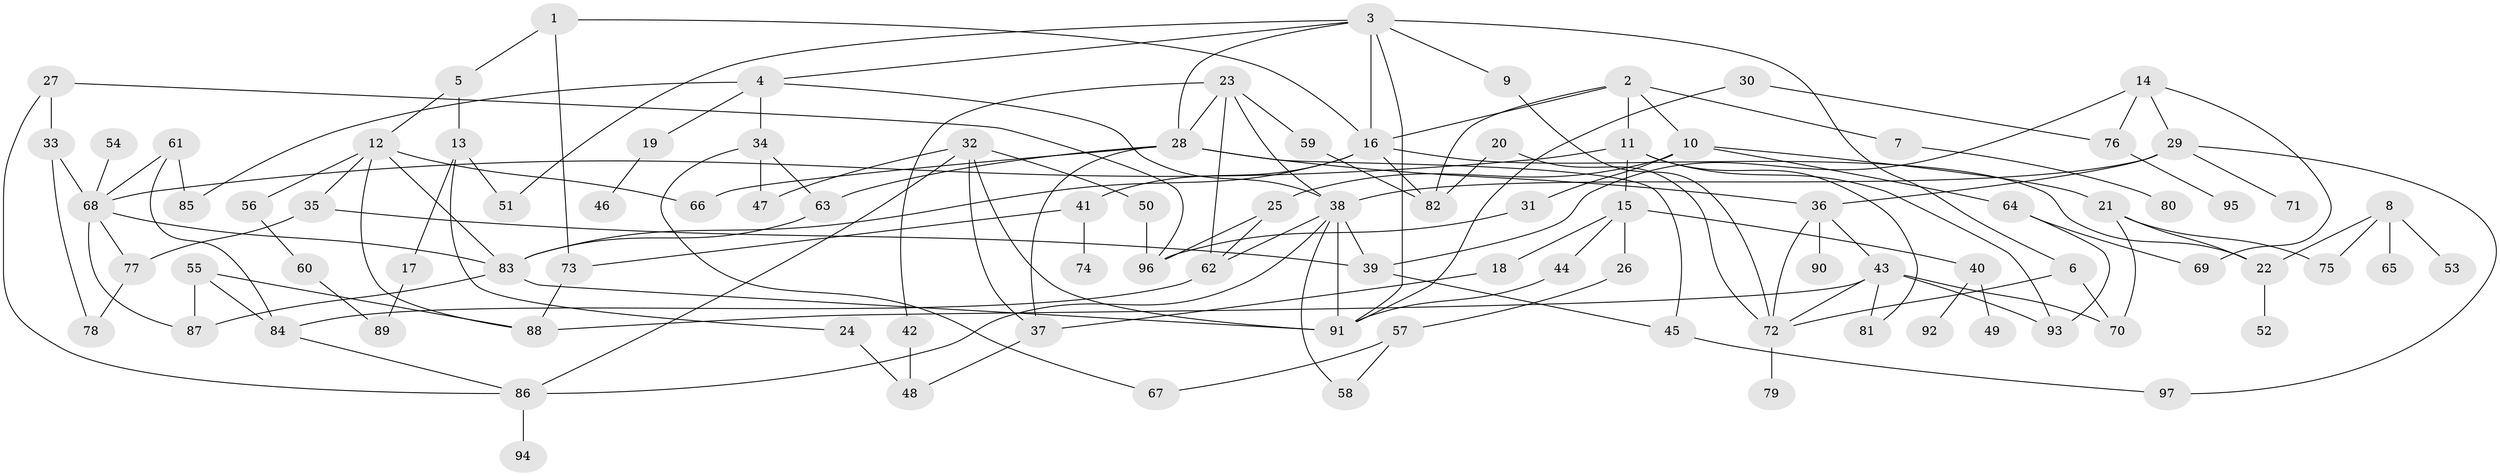 // original degree distribution, {3: 0.21739130434782608, 8: 0.007246376811594203, 5: 0.07246376811594203, 4: 0.13768115942028986, 7: 0.014492753623188406, 9: 0.007246376811594203, 2: 0.35507246376811596, 6: 0.021739130434782608, 1: 0.16666666666666666}
// Generated by graph-tools (version 1.1) at 2025/36/03/04/25 23:36:05]
// undirected, 97 vertices, 152 edges
graph export_dot {
  node [color=gray90,style=filled];
  1;
  2;
  3;
  4;
  5;
  6;
  7;
  8;
  9;
  10;
  11;
  12;
  13;
  14;
  15;
  16;
  17;
  18;
  19;
  20;
  21;
  22;
  23;
  24;
  25;
  26;
  27;
  28;
  29;
  30;
  31;
  32;
  33;
  34;
  35;
  36;
  37;
  38;
  39;
  40;
  41;
  42;
  43;
  44;
  45;
  46;
  47;
  48;
  49;
  50;
  51;
  52;
  53;
  54;
  55;
  56;
  57;
  58;
  59;
  60;
  61;
  62;
  63;
  64;
  65;
  66;
  67;
  68;
  69;
  70;
  71;
  72;
  73;
  74;
  75;
  76;
  77;
  78;
  79;
  80;
  81;
  82;
  83;
  84;
  85;
  86;
  87;
  88;
  89;
  90;
  91;
  92;
  93;
  94;
  95;
  96;
  97;
  1 -- 5 [weight=1.0];
  1 -- 16 [weight=1.0];
  1 -- 73 [weight=1.0];
  2 -- 7 [weight=1.0];
  2 -- 10 [weight=1.0];
  2 -- 11 [weight=1.0];
  2 -- 16 [weight=1.0];
  2 -- 82 [weight=1.0];
  3 -- 4 [weight=1.0];
  3 -- 6 [weight=1.0];
  3 -- 9 [weight=1.0];
  3 -- 16 [weight=1.0];
  3 -- 28 [weight=1.0];
  3 -- 51 [weight=1.0];
  3 -- 91 [weight=1.0];
  4 -- 19 [weight=1.0];
  4 -- 34 [weight=1.0];
  4 -- 38 [weight=1.0];
  4 -- 85 [weight=1.0];
  5 -- 12 [weight=1.0];
  5 -- 13 [weight=1.0];
  6 -- 70 [weight=1.0];
  6 -- 72 [weight=1.0];
  7 -- 80 [weight=1.0];
  8 -- 22 [weight=1.0];
  8 -- 53 [weight=1.0];
  8 -- 65 [weight=1.0];
  8 -- 75 [weight=1.0];
  9 -- 72 [weight=1.0];
  10 -- 21 [weight=1.0];
  10 -- 25 [weight=1.0];
  10 -- 31 [weight=1.0];
  10 -- 64 [weight=1.0];
  11 -- 15 [weight=1.0];
  11 -- 68 [weight=1.0];
  11 -- 81 [weight=1.0];
  11 -- 93 [weight=1.0];
  12 -- 35 [weight=1.0];
  12 -- 56 [weight=1.0];
  12 -- 66 [weight=1.0];
  12 -- 83 [weight=1.0];
  12 -- 88 [weight=1.0];
  13 -- 17 [weight=1.0];
  13 -- 24 [weight=1.0];
  13 -- 51 [weight=1.0];
  14 -- 29 [weight=1.0];
  14 -- 39 [weight=1.0];
  14 -- 69 [weight=1.0];
  14 -- 76 [weight=1.0];
  15 -- 18 [weight=1.0];
  15 -- 26 [weight=1.0];
  15 -- 40 [weight=1.0];
  15 -- 44 [weight=1.0];
  16 -- 22 [weight=1.0];
  16 -- 41 [weight=1.0];
  16 -- 82 [weight=1.0];
  16 -- 83 [weight=1.0];
  17 -- 89 [weight=1.0];
  18 -- 37 [weight=1.0];
  19 -- 46 [weight=1.0];
  20 -- 72 [weight=1.0];
  20 -- 82 [weight=1.0];
  21 -- 22 [weight=1.0];
  21 -- 70 [weight=1.0];
  21 -- 75 [weight=1.0];
  22 -- 52 [weight=1.0];
  23 -- 28 [weight=1.0];
  23 -- 38 [weight=1.0];
  23 -- 42 [weight=1.0];
  23 -- 59 [weight=1.0];
  23 -- 62 [weight=1.0];
  24 -- 48 [weight=1.0];
  25 -- 62 [weight=1.0];
  25 -- 96 [weight=1.0];
  26 -- 57 [weight=1.0];
  27 -- 33 [weight=1.0];
  27 -- 86 [weight=1.0];
  27 -- 96 [weight=1.0];
  28 -- 36 [weight=1.0];
  28 -- 37 [weight=1.0];
  28 -- 45 [weight=1.0];
  28 -- 63 [weight=1.0];
  28 -- 66 [weight=1.0];
  29 -- 36 [weight=1.0];
  29 -- 38 [weight=1.0];
  29 -- 71 [weight=1.0];
  29 -- 97 [weight=1.0];
  30 -- 76 [weight=1.0];
  30 -- 91 [weight=1.0];
  31 -- 96 [weight=1.0];
  32 -- 37 [weight=1.0];
  32 -- 47 [weight=1.0];
  32 -- 50 [weight=1.0];
  32 -- 86 [weight=1.0];
  32 -- 91 [weight=1.0];
  33 -- 68 [weight=1.0];
  33 -- 78 [weight=1.0];
  34 -- 47 [weight=1.0];
  34 -- 63 [weight=1.0];
  34 -- 67 [weight=1.0];
  35 -- 39 [weight=1.0];
  35 -- 77 [weight=1.0];
  36 -- 43 [weight=1.0];
  36 -- 72 [weight=1.0];
  36 -- 90 [weight=1.0];
  37 -- 48 [weight=1.0];
  38 -- 39 [weight=1.0];
  38 -- 58 [weight=1.0];
  38 -- 62 [weight=1.0];
  38 -- 86 [weight=1.0];
  38 -- 91 [weight=1.0];
  39 -- 45 [weight=1.0];
  40 -- 49 [weight=1.0];
  40 -- 92 [weight=1.0];
  41 -- 73 [weight=1.0];
  41 -- 74 [weight=1.0];
  42 -- 48 [weight=1.0];
  43 -- 70 [weight=1.0];
  43 -- 72 [weight=1.0];
  43 -- 81 [weight=1.0];
  43 -- 88 [weight=1.0];
  43 -- 93 [weight=1.0];
  44 -- 91 [weight=1.0];
  45 -- 97 [weight=1.0];
  50 -- 96 [weight=1.0];
  54 -- 68 [weight=1.0];
  55 -- 84 [weight=1.0];
  55 -- 87 [weight=1.0];
  55 -- 88 [weight=1.0];
  56 -- 60 [weight=1.0];
  57 -- 58 [weight=1.0];
  57 -- 67 [weight=1.0];
  59 -- 82 [weight=1.0];
  60 -- 89 [weight=1.0];
  61 -- 68 [weight=1.0];
  61 -- 84 [weight=1.0];
  61 -- 85 [weight=1.0];
  62 -- 84 [weight=1.0];
  63 -- 83 [weight=1.0];
  64 -- 69 [weight=1.0];
  64 -- 93 [weight=1.0];
  68 -- 77 [weight=1.0];
  68 -- 83 [weight=1.0];
  68 -- 87 [weight=1.0];
  72 -- 79 [weight=1.0];
  73 -- 88 [weight=1.0];
  76 -- 95 [weight=1.0];
  77 -- 78 [weight=1.0];
  83 -- 87 [weight=1.0];
  83 -- 91 [weight=1.0];
  84 -- 86 [weight=1.0];
  86 -- 94 [weight=1.0];
}
